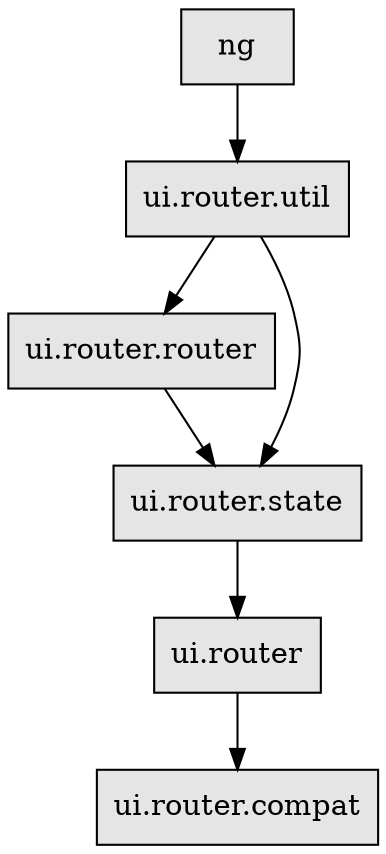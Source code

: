 digraph dependencies {
  node[shape="record",style="filled", fillcolor="grey90"]

    "ui.router.util"[label="ui.router.util"]
    "ui.router.router"[label="ui.router.router"]
    "ui.router.state"[label="ui.router.state"]
    "ui.router"[label="ui.router"]
    "ui.router.compat"[label="ui.router.compat"]


    "ng" -> "ui.router.util"
    "ui.router.util" -> "ui.router.router"
    "ui.router.router" -> "ui.router.state"
    "ui.router.util" -> "ui.router.state"
    "ui.router.state" -> "ui.router"
    "ui.router" -> "ui.router.compat"

}